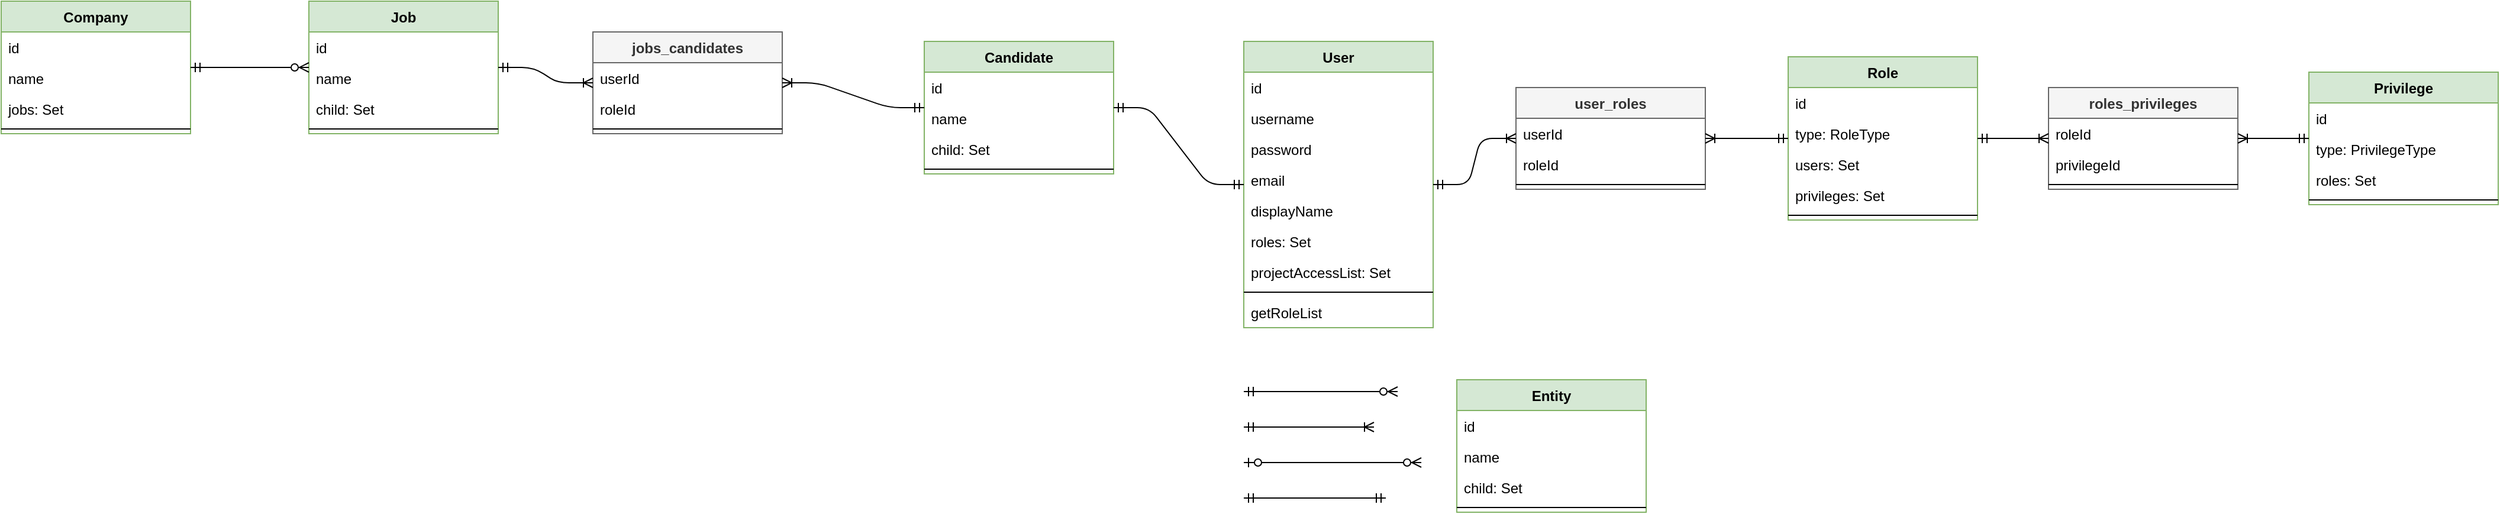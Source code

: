 <mxfile version="14.7.4" type="embed"><diagram id="i5EqHisbYSJkHFT17BLP" name="database model"><mxGraphModel dx="2331" dy="720" grid="1" gridSize="10" guides="1" tooltips="1" connect="1" arrows="1" fold="1" page="1" pageScale="1" pageWidth="850" pageHeight="1100" math="0" shadow="0"><root><mxCell id="dH9WCQ7nlKA_hNX_Mb0S-0"/><mxCell id="dH9WCQ7nlKA_hNX_Mb0S-1" parent="dH9WCQ7nlKA_hNX_Mb0S-0"/><mxCell id="dH9WCQ7nlKA_hNX_Mb0S-32" value="User" style="swimlane;fontStyle=1;align=center;verticalAlign=top;childLayout=stackLayout;horizontal=1;startSize=26;horizontalStack=0;resizeParent=1;resizeParentMax=0;resizeLast=0;collapsible=1;marginBottom=0;fillColor=#d5e8d4;strokeColor=#82b366;" parent="dH9WCQ7nlKA_hNX_Mb0S-1" vertex="1"><mxGeometry x="610" y="74" width="160" height="242" as="geometry"/></mxCell><mxCell id="dH9WCQ7nlKA_hNX_Mb0S-33" value="id" style="text;strokeColor=none;fillColor=none;align=left;verticalAlign=top;spacingLeft=4;spacingRight=4;overflow=hidden;rotatable=0;points=[[0,0.5],[1,0.5]];portConstraint=eastwest;" parent="dH9WCQ7nlKA_hNX_Mb0S-32" vertex="1"><mxGeometry y="26" width="160" height="26" as="geometry"/></mxCell><mxCell id="dH9WCQ7nlKA_hNX_Mb0S-34" value="username" style="text;strokeColor=none;fillColor=none;align=left;verticalAlign=top;spacingLeft=4;spacingRight=4;overflow=hidden;rotatable=0;points=[[0,0.5],[1,0.5]];portConstraint=eastwest;" parent="dH9WCQ7nlKA_hNX_Mb0S-32" vertex="1"><mxGeometry y="52" width="160" height="26" as="geometry"/></mxCell><mxCell id="dH9WCQ7nlKA_hNX_Mb0S-35" value="password" style="text;strokeColor=none;fillColor=none;align=left;verticalAlign=top;spacingLeft=4;spacingRight=4;overflow=hidden;rotatable=0;points=[[0,0.5],[1,0.5]];portConstraint=eastwest;" parent="dH9WCQ7nlKA_hNX_Mb0S-32" vertex="1"><mxGeometry y="78" width="160" height="26" as="geometry"/></mxCell><mxCell id="dH9WCQ7nlKA_hNX_Mb0S-36" value="email" style="text;strokeColor=none;fillColor=none;align=left;verticalAlign=top;spacingLeft=4;spacingRight=4;overflow=hidden;rotatable=0;points=[[0,0.5],[1,0.5]];portConstraint=eastwest;" parent="dH9WCQ7nlKA_hNX_Mb0S-32" vertex="1"><mxGeometry y="104" width="160" height="26" as="geometry"/></mxCell><mxCell id="dH9WCQ7nlKA_hNX_Mb0S-37" value="displayName" style="text;strokeColor=none;fillColor=none;align=left;verticalAlign=top;spacingLeft=4;spacingRight=4;overflow=hidden;rotatable=0;points=[[0,0.5],[1,0.5]];portConstraint=eastwest;" parent="dH9WCQ7nlKA_hNX_Mb0S-32" vertex="1"><mxGeometry y="130" width="160" height="26" as="geometry"/></mxCell><mxCell id="dH9WCQ7nlKA_hNX_Mb0S-38" value="roles: Set" style="text;strokeColor=none;fillColor=none;align=left;verticalAlign=top;spacingLeft=4;spacingRight=4;overflow=hidden;rotatable=0;points=[[0,0.5],[1,0.5]];portConstraint=eastwest;" parent="dH9WCQ7nlKA_hNX_Mb0S-32" vertex="1"><mxGeometry y="156" width="160" height="26" as="geometry"/></mxCell><mxCell id="dH9WCQ7nlKA_hNX_Mb0S-39" value="projectAccessList: Set" style="text;strokeColor=none;fillColor=none;align=left;verticalAlign=top;spacingLeft=4;spacingRight=4;overflow=hidden;rotatable=0;points=[[0,0.5],[1,0.5]];portConstraint=eastwest;" parent="dH9WCQ7nlKA_hNX_Mb0S-32" vertex="1"><mxGeometry y="182" width="160" height="26" as="geometry"/></mxCell><mxCell id="dH9WCQ7nlKA_hNX_Mb0S-40" value="" style="line;strokeWidth=1;fillColor=none;align=left;verticalAlign=middle;spacingTop=-1;spacingLeft=3;spacingRight=3;rotatable=0;labelPosition=right;points=[];portConstraint=eastwest;" parent="dH9WCQ7nlKA_hNX_Mb0S-32" vertex="1"><mxGeometry y="208" width="160" height="8" as="geometry"/></mxCell><mxCell id="dH9WCQ7nlKA_hNX_Mb0S-41" value="getRoleList" style="text;strokeColor=none;fillColor=none;align=left;verticalAlign=top;spacingLeft=4;spacingRight=4;overflow=hidden;rotatable=0;points=[[0,0.5],[1,0.5]];portConstraint=eastwest;" parent="dH9WCQ7nlKA_hNX_Mb0S-32" vertex="1"><mxGeometry y="216" width="160" height="26" as="geometry"/></mxCell><mxCell id="dH9WCQ7nlKA_hNX_Mb0S-52" value="" style="edgeStyle=entityRelationEdgeStyle;fontSize=12;html=1;endArrow=ERzeroToMany;startArrow=ERzeroToOne;" parent="dH9WCQ7nlKA_hNX_Mb0S-1" edge="1"><mxGeometry width="100" height="100" relative="1" as="geometry"><mxPoint x="610" y="430" as="sourcePoint"/><mxPoint x="760" y="430" as="targetPoint"/></mxGeometry></mxCell><mxCell id="dH9WCQ7nlKA_hNX_Mb0S-54" value="" style="edgeStyle=entityRelationEdgeStyle;fontSize=12;html=1;endArrow=ERzeroToMany;startArrow=ERmandOne;" parent="dH9WCQ7nlKA_hNX_Mb0S-1" edge="1"><mxGeometry width="100" height="100" relative="1" as="geometry"><mxPoint x="610" y="370" as="sourcePoint"/><mxPoint x="740" y="370" as="targetPoint"/></mxGeometry></mxCell><mxCell id="dH9WCQ7nlKA_hNX_Mb0S-55" value="Role" style="swimlane;fontStyle=1;align=center;verticalAlign=top;childLayout=stackLayout;horizontal=1;startSize=26;horizontalStack=0;resizeParent=1;resizeParentMax=0;resizeLast=0;collapsible=1;marginBottom=0;fillColor=#d5e8d4;strokeColor=#82b366;" parent="dH9WCQ7nlKA_hNX_Mb0S-1" vertex="1"><mxGeometry x="1070" y="87" width="160" height="138" as="geometry"/></mxCell><mxCell id="dH9WCQ7nlKA_hNX_Mb0S-56" value="id" style="text;strokeColor=none;fillColor=none;align=left;verticalAlign=top;spacingLeft=4;spacingRight=4;overflow=hidden;rotatable=0;points=[[0,0.5],[1,0.5]];portConstraint=eastwest;" parent="dH9WCQ7nlKA_hNX_Mb0S-55" vertex="1"><mxGeometry y="26" width="160" height="26" as="geometry"/></mxCell><mxCell id="dH9WCQ7nlKA_hNX_Mb0S-57" value="type: RoleType" style="text;strokeColor=none;fillColor=none;align=left;verticalAlign=top;spacingLeft=4;spacingRight=4;overflow=hidden;rotatable=0;points=[[0,0.5],[1,0.5]];portConstraint=eastwest;" parent="dH9WCQ7nlKA_hNX_Mb0S-55" vertex="1"><mxGeometry y="52" width="160" height="26" as="geometry"/></mxCell><mxCell id="dH9WCQ7nlKA_hNX_Mb0S-58" value="users: Set" style="text;strokeColor=none;fillColor=none;align=left;verticalAlign=top;spacingLeft=4;spacingRight=4;overflow=hidden;rotatable=0;points=[[0,0.5],[1,0.5]];portConstraint=eastwest;" parent="dH9WCQ7nlKA_hNX_Mb0S-55" vertex="1"><mxGeometry y="78" width="160" height="26" as="geometry"/></mxCell><mxCell id="dH9WCQ7nlKA_hNX_Mb0S-59" value="privileges: Set" style="text;strokeColor=none;fillColor=none;align=left;verticalAlign=top;spacingLeft=4;spacingRight=4;overflow=hidden;rotatable=0;points=[[0,0.5],[1,0.5]];portConstraint=eastwest;" parent="dH9WCQ7nlKA_hNX_Mb0S-55" vertex="1"><mxGeometry y="104" width="160" height="26" as="geometry"/></mxCell><mxCell id="dH9WCQ7nlKA_hNX_Mb0S-60" value="" style="line;strokeWidth=1;fillColor=none;align=left;verticalAlign=middle;spacingTop=-1;spacingLeft=3;spacingRight=3;rotatable=0;labelPosition=right;points=[];portConstraint=eastwest;" parent="dH9WCQ7nlKA_hNX_Mb0S-55" vertex="1"><mxGeometry y="130" width="160" height="8" as="geometry"/></mxCell><mxCell id="dH9WCQ7nlKA_hNX_Mb0S-61" value="Privilege" style="swimlane;fontStyle=1;align=center;verticalAlign=top;childLayout=stackLayout;horizontal=1;startSize=26;horizontalStack=0;resizeParent=1;resizeParentMax=0;resizeLast=0;collapsible=1;marginBottom=0;fillColor=#d5e8d4;strokeColor=#82b366;" parent="dH9WCQ7nlKA_hNX_Mb0S-1" vertex="1"><mxGeometry x="1510" y="100" width="160" height="112" as="geometry"/></mxCell><mxCell id="dH9WCQ7nlKA_hNX_Mb0S-62" value="id" style="text;strokeColor=none;fillColor=none;align=left;verticalAlign=top;spacingLeft=4;spacingRight=4;overflow=hidden;rotatable=0;points=[[0,0.5],[1,0.5]];portConstraint=eastwest;" parent="dH9WCQ7nlKA_hNX_Mb0S-61" vertex="1"><mxGeometry y="26" width="160" height="26" as="geometry"/></mxCell><mxCell id="dH9WCQ7nlKA_hNX_Mb0S-63" value="type: PrivilegeType" style="text;strokeColor=none;fillColor=none;align=left;verticalAlign=top;spacingLeft=4;spacingRight=4;overflow=hidden;rotatable=0;points=[[0,0.5],[1,0.5]];portConstraint=eastwest;" parent="dH9WCQ7nlKA_hNX_Mb0S-61" vertex="1"><mxGeometry y="52" width="160" height="26" as="geometry"/></mxCell><mxCell id="dH9WCQ7nlKA_hNX_Mb0S-64" value="roles: Set" style="text;strokeColor=none;fillColor=none;align=left;verticalAlign=top;spacingLeft=4;spacingRight=4;overflow=hidden;rotatable=0;points=[[0,0.5],[1,0.5]];portConstraint=eastwest;" parent="dH9WCQ7nlKA_hNX_Mb0S-61" vertex="1"><mxGeometry y="78" width="160" height="26" as="geometry"/></mxCell><mxCell id="dH9WCQ7nlKA_hNX_Mb0S-65" value="" style="line;strokeWidth=1;fillColor=none;align=left;verticalAlign=middle;spacingTop=-1;spacingLeft=3;spacingRight=3;rotatable=0;labelPosition=right;points=[];portConstraint=eastwest;" parent="dH9WCQ7nlKA_hNX_Mb0S-61" vertex="1"><mxGeometry y="104" width="160" height="8" as="geometry"/></mxCell><mxCell id="dH9WCQ7nlKA_hNX_Mb0S-66" value="roles_privileges" style="swimlane;fontStyle=1;align=center;verticalAlign=top;childLayout=stackLayout;horizontal=1;startSize=26;horizontalStack=0;resizeParent=1;resizeParentMax=0;resizeLast=0;collapsible=1;marginBottom=0;fillColor=#f5f5f5;strokeColor=#666666;fontColor=#333333;" parent="dH9WCQ7nlKA_hNX_Mb0S-1" vertex="1"><mxGeometry x="1290" y="113" width="160" height="86" as="geometry"/></mxCell><mxCell id="dH9WCQ7nlKA_hNX_Mb0S-67" value="roleId" style="text;strokeColor=none;fillColor=none;align=left;verticalAlign=top;spacingLeft=4;spacingRight=4;overflow=hidden;rotatable=0;points=[[0,0.5],[1,0.5]];portConstraint=eastwest;" parent="dH9WCQ7nlKA_hNX_Mb0S-66" vertex="1"><mxGeometry y="26" width="160" height="26" as="geometry"/></mxCell><mxCell id="dH9WCQ7nlKA_hNX_Mb0S-68" value="privilegeId" style="text;strokeColor=none;fillColor=none;align=left;verticalAlign=top;spacingLeft=4;spacingRight=4;overflow=hidden;rotatable=0;points=[[0,0.5],[1,0.5]];portConstraint=eastwest;" parent="dH9WCQ7nlKA_hNX_Mb0S-66" vertex="1"><mxGeometry y="52" width="160" height="26" as="geometry"/></mxCell><mxCell id="dH9WCQ7nlKA_hNX_Mb0S-69" value="" style="line;strokeWidth=1;fillColor=none;align=left;verticalAlign=middle;spacingTop=-1;spacingLeft=3;spacingRight=3;rotatable=0;labelPosition=right;points=[];portConstraint=eastwest;" parent="dH9WCQ7nlKA_hNX_Mb0S-66" vertex="1"><mxGeometry y="78" width="160" height="8" as="geometry"/></mxCell><mxCell id="dH9WCQ7nlKA_hNX_Mb0S-70" value="user_roles" style="swimlane;fontStyle=1;align=center;verticalAlign=top;childLayout=stackLayout;horizontal=1;startSize=26;horizontalStack=0;resizeParent=1;resizeParentMax=0;resizeLast=0;collapsible=1;marginBottom=0;fillColor=#f5f5f5;strokeColor=#666666;fontColor=#333333;" parent="dH9WCQ7nlKA_hNX_Mb0S-1" vertex="1"><mxGeometry x="840" y="113" width="160" height="86" as="geometry"/></mxCell><mxCell id="dH9WCQ7nlKA_hNX_Mb0S-71" value="userId" style="text;strokeColor=none;fillColor=none;align=left;verticalAlign=top;spacingLeft=4;spacingRight=4;overflow=hidden;rotatable=0;points=[[0,0.5],[1,0.5]];portConstraint=eastwest;" parent="dH9WCQ7nlKA_hNX_Mb0S-70" vertex="1"><mxGeometry y="26" width="160" height="26" as="geometry"/></mxCell><mxCell id="dH9WCQ7nlKA_hNX_Mb0S-72" value="roleId" style="text;strokeColor=none;fillColor=none;align=left;verticalAlign=top;spacingLeft=4;spacingRight=4;overflow=hidden;rotatable=0;points=[[0,0.5],[1,0.5]];portConstraint=eastwest;" parent="dH9WCQ7nlKA_hNX_Mb0S-70" vertex="1"><mxGeometry y="52" width="160" height="26" as="geometry"/></mxCell><mxCell id="dH9WCQ7nlKA_hNX_Mb0S-73" value="" style="line;strokeWidth=1;fillColor=none;align=left;verticalAlign=middle;spacingTop=-1;spacingLeft=3;spacingRight=3;rotatable=0;labelPosition=right;points=[];portConstraint=eastwest;" parent="dH9WCQ7nlKA_hNX_Mb0S-70" vertex="1"><mxGeometry y="78" width="160" height="8" as="geometry"/></mxCell><mxCell id="dH9WCQ7nlKA_hNX_Mb0S-74" value="" style="edgeStyle=entityRelationEdgeStyle;fontSize=12;html=1;endArrow=ERoneToMany;startArrow=ERmandOne;" parent="dH9WCQ7nlKA_hNX_Mb0S-1" source="dH9WCQ7nlKA_hNX_Mb0S-32" target="dH9WCQ7nlKA_hNX_Mb0S-70" edge="1"><mxGeometry width="100" height="100" relative="1" as="geometry"><mxPoint x="860" y="240" as="sourcePoint"/><mxPoint x="960" y="240" as="targetPoint"/></mxGeometry></mxCell><mxCell id="dH9WCQ7nlKA_hNX_Mb0S-75" value="" style="edgeStyle=entityRelationEdgeStyle;fontSize=12;html=1;endArrow=ERoneToMany;startArrow=ERmandOne;" parent="dH9WCQ7nlKA_hNX_Mb0S-1" source="dH9WCQ7nlKA_hNX_Mb0S-55" target="dH9WCQ7nlKA_hNX_Mb0S-70" edge="1"><mxGeometry width="100" height="100" relative="1" as="geometry"><mxPoint x="1040" y="210" as="sourcePoint"/><mxPoint x="1000" y="303" as="targetPoint"/></mxGeometry></mxCell><mxCell id="dH9WCQ7nlKA_hNX_Mb0S-76" value="" style="edgeStyle=entityRelationEdgeStyle;fontSize=12;html=1;endArrow=ERoneToMany;startArrow=ERmandOne;" parent="dH9WCQ7nlKA_hNX_Mb0S-1" source="dH9WCQ7nlKA_hNX_Mb0S-55" target="dH9WCQ7nlKA_hNX_Mb0S-66" edge="1"><mxGeometry width="100" height="100" relative="1" as="geometry"><mxPoint x="1160" y="339.0" as="sourcePoint"/><mxPoint x="1230" y="300" as="targetPoint"/></mxGeometry></mxCell><mxCell id="dH9WCQ7nlKA_hNX_Mb0S-77" value="" style="edgeStyle=entityRelationEdgeStyle;fontSize=12;html=1;endArrow=ERoneToMany;startArrow=ERmandOne;" parent="dH9WCQ7nlKA_hNX_Mb0S-1" source="dH9WCQ7nlKA_hNX_Mb0S-61" target="dH9WCQ7nlKA_hNX_Mb0S-66" edge="1"><mxGeometry width="100" height="100" relative="1" as="geometry"><mxPoint x="1500" y="420.0" as="sourcePoint"/><mxPoint x="1390" y="420" as="targetPoint"/></mxGeometry></mxCell><mxCell id="dH9WCQ7nlKA_hNX_Mb0S-78" value="" style="edgeStyle=entityRelationEdgeStyle;fontSize=12;html=1;endArrow=ERoneToMany;startArrow=ERmandOne;" parent="dH9WCQ7nlKA_hNX_Mb0S-1" edge="1"><mxGeometry width="100" height="100" relative="1" as="geometry"><mxPoint x="610" y="400" as="sourcePoint"/><mxPoint x="720" y="400" as="targetPoint"/></mxGeometry></mxCell><mxCell id="dH9WCQ7nlKA_hNX_Mb0S-79" value="Job" style="swimlane;fontStyle=1;align=center;verticalAlign=top;childLayout=stackLayout;horizontal=1;startSize=26;horizontalStack=0;resizeParent=1;resizeParentMax=0;resizeLast=0;collapsible=1;marginBottom=0;fillColor=#d5e8d4;strokeColor=#82b366;" parent="dH9WCQ7nlKA_hNX_Mb0S-1" vertex="1"><mxGeometry x="-180" y="40" width="160" height="112" as="geometry"/></mxCell><mxCell id="dH9WCQ7nlKA_hNX_Mb0S-80" value="id" style="text;strokeColor=none;fillColor=none;align=left;verticalAlign=top;spacingLeft=4;spacingRight=4;overflow=hidden;rotatable=0;points=[[0,0.5],[1,0.5]];portConstraint=eastwest;" parent="dH9WCQ7nlKA_hNX_Mb0S-79" vertex="1"><mxGeometry y="26" width="160" height="26" as="geometry"/></mxCell><mxCell id="dH9WCQ7nlKA_hNX_Mb0S-84" value="name" style="text;strokeColor=none;fillColor=none;align=left;verticalAlign=top;spacingLeft=4;spacingRight=4;overflow=hidden;rotatable=0;points=[[0,0.5],[1,0.5]];portConstraint=eastwest;" parent="dH9WCQ7nlKA_hNX_Mb0S-79" vertex="1"><mxGeometry y="52" width="160" height="26" as="geometry"/></mxCell><mxCell id="dH9WCQ7nlKA_hNX_Mb0S-85" value="child: Set" style="text;strokeColor=none;fillColor=none;align=left;verticalAlign=top;spacingLeft=4;spacingRight=4;overflow=hidden;rotatable=0;points=[[0,0.5],[1,0.5]];portConstraint=eastwest;" parent="dH9WCQ7nlKA_hNX_Mb0S-79" vertex="1"><mxGeometry y="78" width="160" height="26" as="geometry"/></mxCell><mxCell id="dH9WCQ7nlKA_hNX_Mb0S-87" value="" style="line;strokeWidth=1;fillColor=none;align=left;verticalAlign=middle;spacingTop=-1;spacingLeft=3;spacingRight=3;rotatable=0;labelPosition=right;points=[];portConstraint=eastwest;" parent="dH9WCQ7nlKA_hNX_Mb0S-79" vertex="1"><mxGeometry y="104" width="160" height="8" as="geometry"/></mxCell><mxCell id="dH9WCQ7nlKA_hNX_Mb0S-89" value="Entity" style="swimlane;fontStyle=1;align=center;verticalAlign=top;childLayout=stackLayout;horizontal=1;startSize=26;horizontalStack=0;resizeParent=1;resizeParentMax=0;resizeLast=0;collapsible=1;marginBottom=0;fillColor=#d5e8d4;strokeColor=#82b366;" parent="dH9WCQ7nlKA_hNX_Mb0S-1" vertex="1"><mxGeometry x="790" y="360" width="160" height="112" as="geometry"/></mxCell><mxCell id="dH9WCQ7nlKA_hNX_Mb0S-90" value="id" style="text;strokeColor=none;fillColor=none;align=left;verticalAlign=top;spacingLeft=4;spacingRight=4;overflow=hidden;rotatable=0;points=[[0,0.5],[1,0.5]];portConstraint=eastwest;" parent="dH9WCQ7nlKA_hNX_Mb0S-89" vertex="1"><mxGeometry y="26" width="160" height="26" as="geometry"/></mxCell><mxCell id="dH9WCQ7nlKA_hNX_Mb0S-91" value="name" style="text;strokeColor=none;fillColor=none;align=left;verticalAlign=top;spacingLeft=4;spacingRight=4;overflow=hidden;rotatable=0;points=[[0,0.5],[1,0.5]];portConstraint=eastwest;" parent="dH9WCQ7nlKA_hNX_Mb0S-89" vertex="1"><mxGeometry y="52" width="160" height="26" as="geometry"/></mxCell><mxCell id="dH9WCQ7nlKA_hNX_Mb0S-92" value="child: Set" style="text;strokeColor=none;fillColor=none;align=left;verticalAlign=top;spacingLeft=4;spacingRight=4;overflow=hidden;rotatable=0;points=[[0,0.5],[1,0.5]];portConstraint=eastwest;" parent="dH9WCQ7nlKA_hNX_Mb0S-89" vertex="1"><mxGeometry y="78" width="160" height="26" as="geometry"/></mxCell><mxCell id="dH9WCQ7nlKA_hNX_Mb0S-93" value="" style="line;strokeWidth=1;fillColor=none;align=left;verticalAlign=middle;spacingTop=-1;spacingLeft=3;spacingRight=3;rotatable=0;labelPosition=right;points=[];portConstraint=eastwest;" parent="dH9WCQ7nlKA_hNX_Mb0S-89" vertex="1"><mxGeometry y="104" width="160" height="8" as="geometry"/></mxCell><mxCell id="dH9WCQ7nlKA_hNX_Mb0S-94" value="Candidate" style="swimlane;fontStyle=1;align=center;verticalAlign=top;childLayout=stackLayout;horizontal=1;startSize=26;horizontalStack=0;resizeParent=1;resizeParentMax=0;resizeLast=0;collapsible=1;marginBottom=0;fillColor=#d5e8d4;strokeColor=#82b366;" parent="dH9WCQ7nlKA_hNX_Mb0S-1" vertex="1"><mxGeometry x="340" y="74" width="160" height="112" as="geometry"/></mxCell><mxCell id="dH9WCQ7nlKA_hNX_Mb0S-95" value="id" style="text;strokeColor=none;fillColor=none;align=left;verticalAlign=top;spacingLeft=4;spacingRight=4;overflow=hidden;rotatable=0;points=[[0,0.5],[1,0.5]];portConstraint=eastwest;" parent="dH9WCQ7nlKA_hNX_Mb0S-94" vertex="1"><mxGeometry y="26" width="160" height="26" as="geometry"/></mxCell><mxCell id="dH9WCQ7nlKA_hNX_Mb0S-96" value="name" style="text;strokeColor=none;fillColor=none;align=left;verticalAlign=top;spacingLeft=4;spacingRight=4;overflow=hidden;rotatable=0;points=[[0,0.5],[1,0.5]];portConstraint=eastwest;" parent="dH9WCQ7nlKA_hNX_Mb0S-94" vertex="1"><mxGeometry y="52" width="160" height="26" as="geometry"/></mxCell><mxCell id="dH9WCQ7nlKA_hNX_Mb0S-97" value="child: Set" style="text;strokeColor=none;fillColor=none;align=left;verticalAlign=top;spacingLeft=4;spacingRight=4;overflow=hidden;rotatable=0;points=[[0,0.5],[1,0.5]];portConstraint=eastwest;" parent="dH9WCQ7nlKA_hNX_Mb0S-94" vertex="1"><mxGeometry y="78" width="160" height="26" as="geometry"/></mxCell><mxCell id="dH9WCQ7nlKA_hNX_Mb0S-98" value="" style="line;strokeWidth=1;fillColor=none;align=left;verticalAlign=middle;spacingTop=-1;spacingLeft=3;spacingRight=3;rotatable=0;labelPosition=right;points=[];portConstraint=eastwest;" parent="dH9WCQ7nlKA_hNX_Mb0S-94" vertex="1"><mxGeometry y="104" width="160" height="8" as="geometry"/></mxCell><mxCell id="dH9WCQ7nlKA_hNX_Mb0S-99" value="Company" style="swimlane;fontStyle=1;align=center;verticalAlign=top;childLayout=stackLayout;horizontal=1;startSize=26;horizontalStack=0;resizeParent=1;resizeParentMax=0;resizeLast=0;collapsible=1;marginBottom=0;fillColor=#d5e8d4;strokeColor=#82b366;" parent="dH9WCQ7nlKA_hNX_Mb0S-1" vertex="1"><mxGeometry x="-440" y="40" width="160" height="112" as="geometry"/></mxCell><mxCell id="dH9WCQ7nlKA_hNX_Mb0S-100" value="id" style="text;strokeColor=none;fillColor=none;align=left;verticalAlign=top;spacingLeft=4;spacingRight=4;overflow=hidden;rotatable=0;points=[[0,0.5],[1,0.5]];portConstraint=eastwest;" parent="dH9WCQ7nlKA_hNX_Mb0S-99" vertex="1"><mxGeometry y="26" width="160" height="26" as="geometry"/></mxCell><mxCell id="dH9WCQ7nlKA_hNX_Mb0S-101" value="name" style="text;strokeColor=none;fillColor=none;align=left;verticalAlign=top;spacingLeft=4;spacingRight=4;overflow=hidden;rotatable=0;points=[[0,0.5],[1,0.5]];portConstraint=eastwest;" parent="dH9WCQ7nlKA_hNX_Mb0S-99" vertex="1"><mxGeometry y="52" width="160" height="26" as="geometry"/></mxCell><mxCell id="dH9WCQ7nlKA_hNX_Mb0S-102" value="jobs: Set" style="text;strokeColor=none;fillColor=none;align=left;verticalAlign=top;spacingLeft=4;spacingRight=4;overflow=hidden;rotatable=0;points=[[0,0.5],[1,0.5]];portConstraint=eastwest;" parent="dH9WCQ7nlKA_hNX_Mb0S-99" vertex="1"><mxGeometry y="78" width="160" height="26" as="geometry"/></mxCell><mxCell id="dH9WCQ7nlKA_hNX_Mb0S-103" value="" style="line;strokeWidth=1;fillColor=none;align=left;verticalAlign=middle;spacingTop=-1;spacingLeft=3;spacingRight=3;rotatable=0;labelPosition=right;points=[];portConstraint=eastwest;" parent="dH9WCQ7nlKA_hNX_Mb0S-99" vertex="1"><mxGeometry y="104" width="160" height="8" as="geometry"/></mxCell><mxCell id="dH9WCQ7nlKA_hNX_Mb0S-104" value="" style="edgeStyle=entityRelationEdgeStyle;fontSize=12;html=1;endArrow=ERzeroToMany;startArrow=ERmandOne;" parent="dH9WCQ7nlKA_hNX_Mb0S-1" source="dH9WCQ7nlKA_hNX_Mb0S-99" target="dH9WCQ7nlKA_hNX_Mb0S-79" edge="1"><mxGeometry width="100" height="100" relative="1" as="geometry"><mxPoint x="455" y="228" as="sourcePoint"/><mxPoint x="585" y="228" as="targetPoint"/></mxGeometry></mxCell><mxCell id="dH9WCQ7nlKA_hNX_Mb0S-105" value="jobs_candidates" style="swimlane;fontStyle=1;align=center;verticalAlign=top;childLayout=stackLayout;horizontal=1;startSize=26;horizontalStack=0;resizeParent=1;resizeParentMax=0;resizeLast=0;collapsible=1;marginBottom=0;fillColor=#f5f5f5;strokeColor=#666666;fontColor=#333333;" parent="dH9WCQ7nlKA_hNX_Mb0S-1" vertex="1"><mxGeometry x="60" y="66" width="160" height="86" as="geometry"/></mxCell><mxCell id="dH9WCQ7nlKA_hNX_Mb0S-106" value="userId" style="text;strokeColor=none;fillColor=none;align=left;verticalAlign=top;spacingLeft=4;spacingRight=4;overflow=hidden;rotatable=0;points=[[0,0.5],[1,0.5]];portConstraint=eastwest;" parent="dH9WCQ7nlKA_hNX_Mb0S-105" vertex="1"><mxGeometry y="26" width="160" height="26" as="geometry"/></mxCell><mxCell id="dH9WCQ7nlKA_hNX_Mb0S-107" value="roleId" style="text;strokeColor=none;fillColor=none;align=left;verticalAlign=top;spacingLeft=4;spacingRight=4;overflow=hidden;rotatable=0;points=[[0,0.5],[1,0.5]];portConstraint=eastwest;" parent="dH9WCQ7nlKA_hNX_Mb0S-105" vertex="1"><mxGeometry y="52" width="160" height="26" as="geometry"/></mxCell><mxCell id="dH9WCQ7nlKA_hNX_Mb0S-108" value="" style="line;strokeWidth=1;fillColor=none;align=left;verticalAlign=middle;spacingTop=-1;spacingLeft=3;spacingRight=3;rotatable=0;labelPosition=right;points=[];portConstraint=eastwest;" parent="dH9WCQ7nlKA_hNX_Mb0S-105" vertex="1"><mxGeometry y="78" width="160" height="8" as="geometry"/></mxCell><mxCell id="dH9WCQ7nlKA_hNX_Mb0S-110" value="" style="edgeStyle=entityRelationEdgeStyle;fontSize=12;html=1;endArrow=ERoneToMany;startArrow=ERmandOne;" parent="dH9WCQ7nlKA_hNX_Mb0S-1" source="dH9WCQ7nlKA_hNX_Mb0S-79" target="dH9WCQ7nlKA_hNX_Mb0S-105" edge="1"><mxGeometry width="100" height="100" relative="1" as="geometry"><mxPoint x="540" y="268" as="sourcePoint"/><mxPoint x="650" y="268" as="targetPoint"/></mxGeometry></mxCell><mxCell id="dH9WCQ7nlKA_hNX_Mb0S-111" value="" style="edgeStyle=entityRelationEdgeStyle;fontSize=12;html=1;endArrow=ERoneToMany;startArrow=ERmandOne;" parent="dH9WCQ7nlKA_hNX_Mb0S-1" source="dH9WCQ7nlKA_hNX_Mb0S-94" target="dH9WCQ7nlKA_hNX_Mb0S-105" edge="1"><mxGeometry width="100" height="100" relative="1" as="geometry"><mxPoint x="370" y="298" as="sourcePoint"/><mxPoint x="370" y="429" as="targetPoint"/></mxGeometry></mxCell><mxCell id="dH9WCQ7nlKA_hNX_Mb0S-112" value="" style="edgeStyle=entityRelationEdgeStyle;fontSize=12;html=1;endArrow=ERmandOne;startArrow=ERmandOne;" parent="dH9WCQ7nlKA_hNX_Mb0S-1" edge="1"><mxGeometry width="100" height="100" relative="1" as="geometry"><mxPoint x="610" y="460" as="sourcePoint"/><mxPoint x="730" y="460" as="targetPoint"/></mxGeometry></mxCell><mxCell id="dH9WCQ7nlKA_hNX_Mb0S-113" value="" style="edgeStyle=entityRelationEdgeStyle;fontSize=12;html=1;endArrow=ERmandOne;startArrow=ERmandOne;" parent="dH9WCQ7nlKA_hNX_Mb0S-1" source="dH9WCQ7nlKA_hNX_Mb0S-94" target="dH9WCQ7nlKA_hNX_Mb0S-32" edge="1"><mxGeometry width="100" height="100" relative="1" as="geometry"><mxPoint x="270" y="450" as="sourcePoint"/><mxPoint x="390" y="450" as="targetPoint"/></mxGeometry></mxCell></root></mxGraphModel></diagram></mxfile>